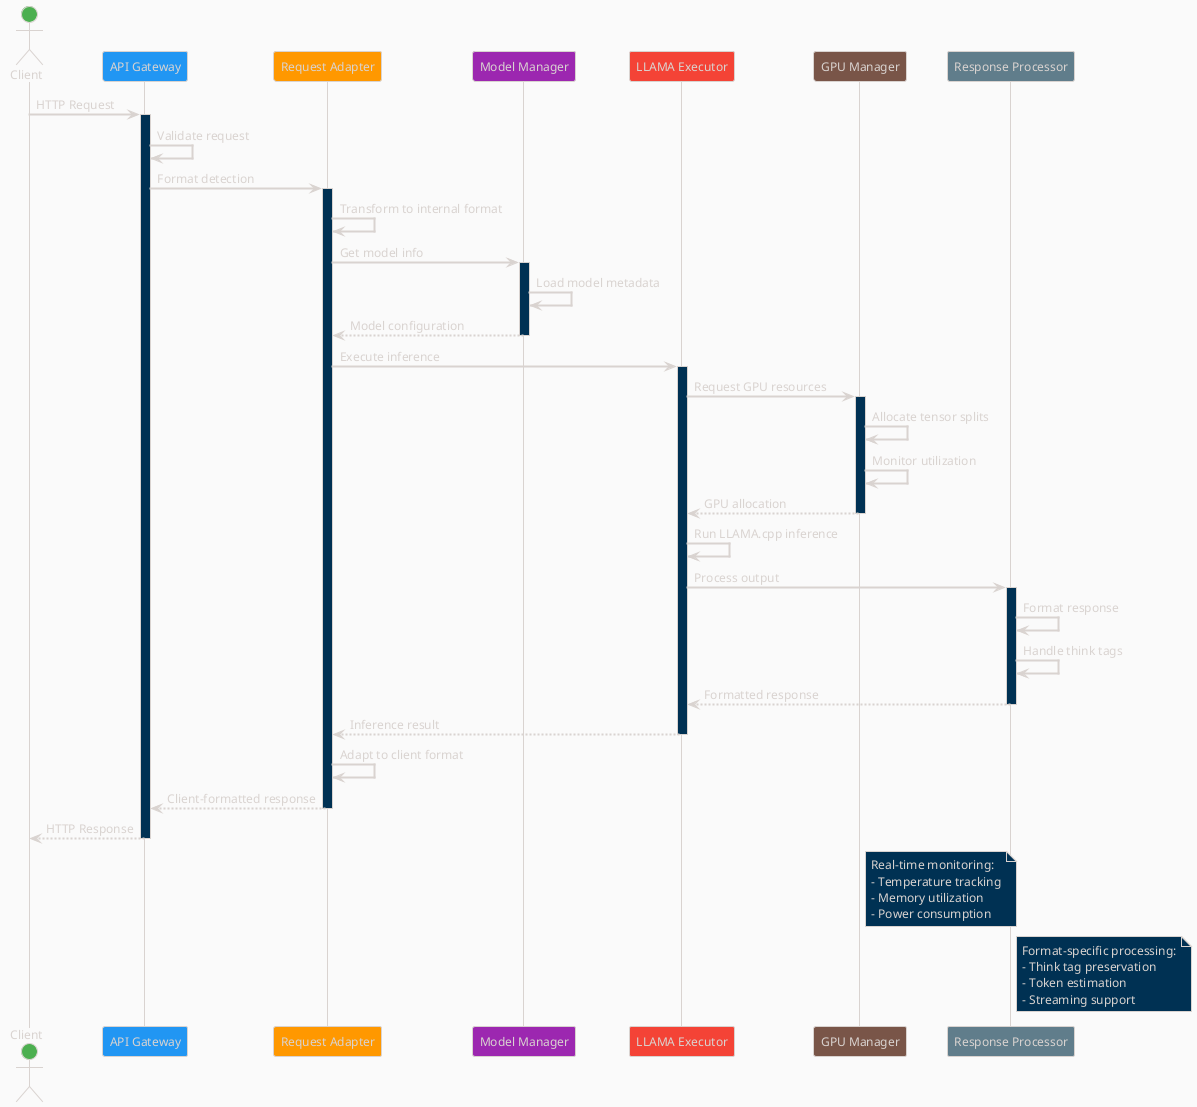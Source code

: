 @startuml
!theme blueprint
skinparam backgroundColor #FAFAFA
skinparam defaultFontSize 12
skinparam sequenceArrowThickness 2

actor "Client" as C #4CAF50
participant "API Gateway" as AG #2196F3
participant "Request Adapter" as RA #FF9800
participant "Model Manager" as MM #9C27B0
participant "LLAMA Executor" as LE #F44336
participant "GPU Manager" as GM #795548
participant "Response Processor" as RP #607D8B

C -> AG: HTTP Request
activate AG

AG -> AG: Validate request
AG -> RA: Format detection
activate RA

RA -> RA: Transform to internal format
RA -> MM: Get model info
activate MM

MM -> MM: Load model metadata
MM --> RA: Model configuration
deactivate MM

RA -> LE: Execute inference
activate LE

LE -> GM: Request GPU resources
activate GM

GM -> GM: Allocate tensor splits
GM -> GM: Monitor utilization
GM --> LE: GPU allocation
deactivate GM

LE -> LE: Run LLAMA.cpp inference
LE -> RP: Process output
activate RP

RP -> RP: Format response
RP -> RP: Handle think tags
RP --> LE: Formatted response
deactivate RP

LE --> RA: Inference result
deactivate LE

RA -> RA: Adapt to client format
RA --> AG: Client-formatted response
deactivate RA

AG --> C: HTTP Response
deactivate AG

note right of GM
  Real-time monitoring:
  - Temperature tracking
  - Memory utilization
  - Power consumption
end note

note right of RP
  Format-specific processing:
  - Think tag preservation
  - Token estimation
  - Streaming support
end note

@enduml
